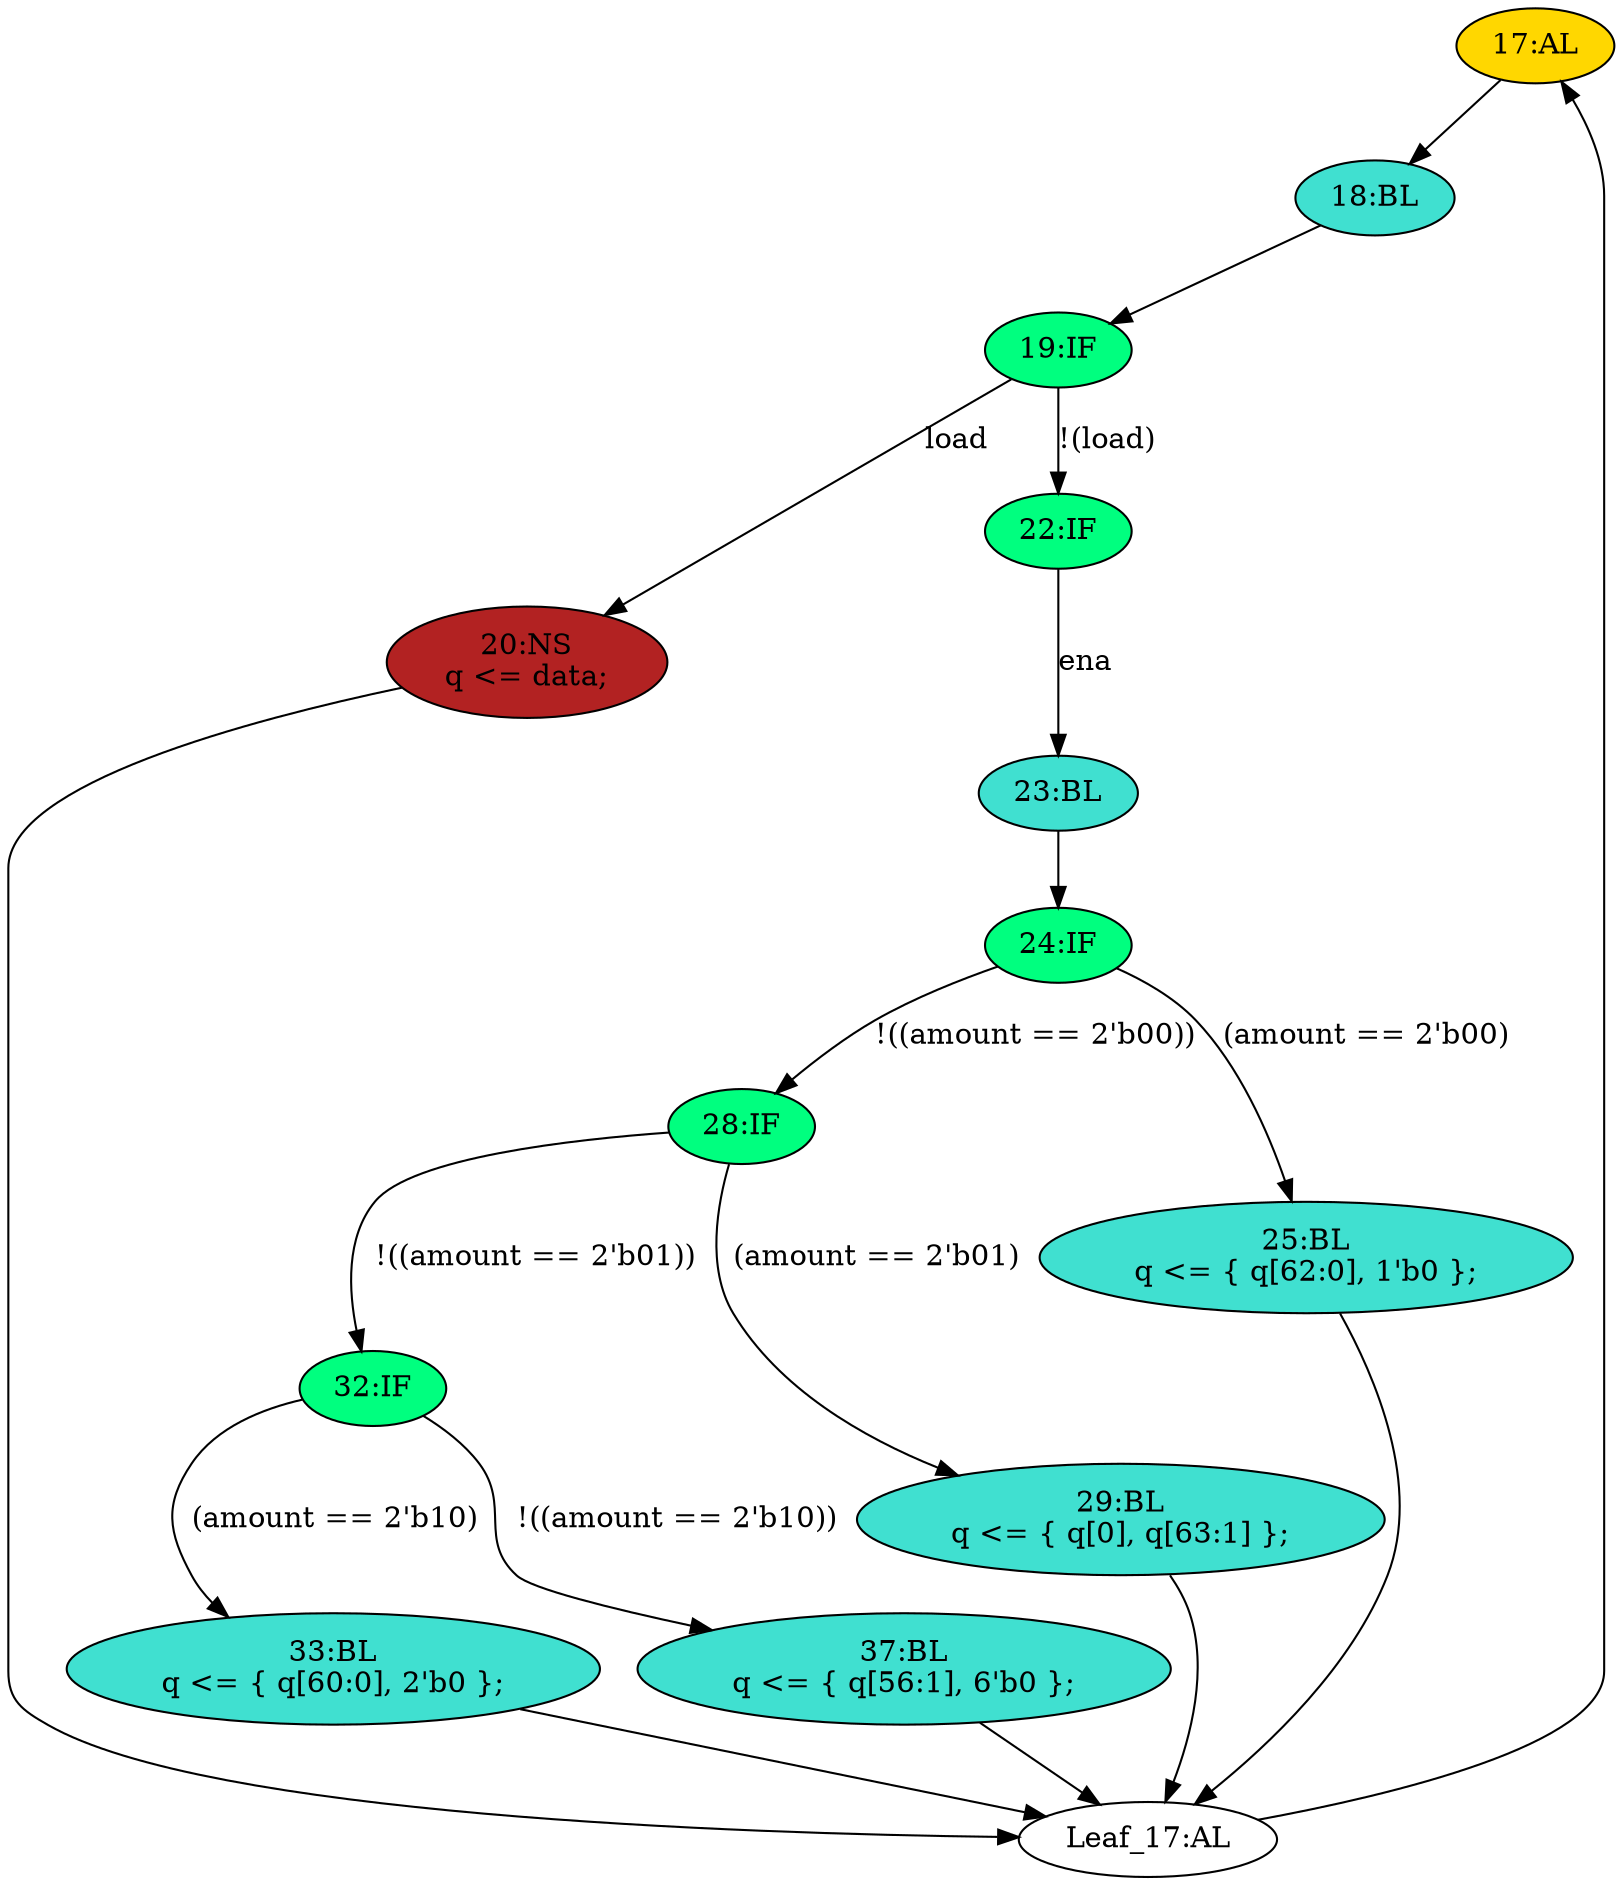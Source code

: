 strict digraph "compose( ,  )" {
	node [label="\N"];
	"17:AL"	[ast="<pyverilog.vparser.ast.Always object at 0x7f4ca87771d0>",
		clk_sens=True,
		fillcolor=gold,
		label="17:AL",
		sens="['clk']",
		statements="[]",
		style=filled,
		typ=Always,
		use_var="['load', 'ena', 'amount', 'data', 'q']"];
	"18:BL"	[ast="<pyverilog.vparser.ast.Block object at 0x7f4ca8763d10>",
		fillcolor=turquoise,
		label="18:BL",
		statements="[]",
		style=filled,
		typ=Block];
	"17:AL" -> "18:BL"	[cond="[]",
		lineno=None];
	"28:IF"	[ast="<pyverilog.vparser.ast.IfStatement object at 0x7f4ca87ea150>",
		fillcolor=springgreen,
		label="28:IF",
		statements="[]",
		style=filled,
		typ=IfStatement];
	"32:IF"	[ast="<pyverilog.vparser.ast.IfStatement object at 0x7f4ca83d8c10>",
		fillcolor=springgreen,
		label="32:IF",
		statements="[]",
		style=filled,
		typ=IfStatement];
	"28:IF" -> "32:IF"	[cond="['amount']",
		label="!((amount == 2'b01))",
		lineno=28];
	"29:BL"	[ast="<pyverilog.vparser.ast.Block object at 0x7f4ca8766d10>",
		fillcolor=turquoise,
		label="29:BL
q <= { q[0], q[63:1] };",
		statements="[<pyverilog.vparser.ast.NonblockingSubstitution object at 0x7f4ca8adee50>]",
		style=filled,
		typ=Block];
	"28:IF" -> "29:BL"	[cond="['amount']",
		label="(amount == 2'b01)",
		lineno=28];
	"19:IF"	[ast="<pyverilog.vparser.ast.IfStatement object at 0x7f4ca8763210>",
		fillcolor=springgreen,
		label="19:IF",
		statements="[]",
		style=filled,
		typ=IfStatement];
	"20:NS"	[ast="<pyverilog.vparser.ast.NonblockingSubstitution object at 0x7f4ca8763610>",
		fillcolor=firebrick,
		label="20:NS
q <= data;",
		statements="[<pyverilog.vparser.ast.NonblockingSubstitution object at 0x7f4ca8763610>]",
		style=filled,
		typ=NonblockingSubstitution];
	"19:IF" -> "20:NS"	[cond="['load']",
		label=load,
		lineno=19];
	"22:IF"	[ast="<pyverilog.vparser.ast.IfStatement object at 0x7f4ca870e550>",
		fillcolor=springgreen,
		label="22:IF",
		statements="[]",
		style=filled,
		typ=IfStatement];
	"19:IF" -> "22:IF"	[cond="['load']",
		label="!(load)",
		lineno=19];
	"18:BL" -> "19:IF"	[cond="[]",
		lineno=None];
	"Leaf_17:AL"	[def_var="['q']",
		label="Leaf_17:AL"];
	"20:NS" -> "Leaf_17:AL"	[cond="[]",
		lineno=None];
	"23:BL"	[ast="<pyverilog.vparser.ast.Block object at 0x7f4ca870e290>",
		fillcolor=turquoise,
		label="23:BL",
		statements="[]",
		style=filled,
		typ=Block];
	"22:IF" -> "23:BL"	[cond="['ena']",
		label=ena,
		lineno=22];
	"33:BL"	[ast="<pyverilog.vparser.ast.Block object at 0x7f4ca8786150>",
		fillcolor=turquoise,
		label="33:BL
q <= { q[60:0], 2'b0 };",
		statements="[<pyverilog.vparser.ast.NonblockingSubstitution object at 0x7f4ca83d8350>]",
		style=filled,
		typ=Block];
	"33:BL" -> "Leaf_17:AL"	[cond="[]",
		lineno=None];
	"32:IF" -> "33:BL"	[cond="['amount']",
		label="(amount == 2'b10)",
		lineno=32];
	"37:BL"	[ast="<pyverilog.vparser.ast.Block object at 0x7f4ca83d8dd0>",
		fillcolor=turquoise,
		label="37:BL
q <= { q[56:1], 6'b0 };",
		statements="[<pyverilog.vparser.ast.NonblockingSubstitution object at 0x7f4ca83d8d50>]",
		style=filled,
		typ=Block];
	"32:IF" -> "37:BL"	[cond="['amount']",
		label="!((amount == 2'b10))",
		lineno=32];
	"Leaf_17:AL" -> "17:AL";
	"25:BL"	[ast="<pyverilog.vparser.ast.Block object at 0x7f4ca8771450>",
		fillcolor=turquoise,
		label="25:BL
q <= { q[62:0], 1'b0 };",
		statements="[<pyverilog.vparser.ast.NonblockingSubstitution object at 0x7f4ca8766650>]",
		style=filled,
		typ=Block];
	"25:BL" -> "Leaf_17:AL"	[cond="[]",
		lineno=None];
	"24:IF"	[ast="<pyverilog.vparser.ast.IfStatement object at 0x7f4ca8766850>",
		fillcolor=springgreen,
		label="24:IF",
		statements="[]",
		style=filled,
		typ=IfStatement];
	"24:IF" -> "28:IF"	[cond="['amount']",
		label="!((amount == 2'b00))",
		lineno=24];
	"24:IF" -> "25:BL"	[cond="['amount']",
		label="(amount == 2'b00)",
		lineno=24];
	"29:BL" -> "Leaf_17:AL"	[cond="[]",
		lineno=None];
	"23:BL" -> "24:IF"	[cond="[]",
		lineno=None];
	"37:BL" -> "Leaf_17:AL"	[cond="[]",
		lineno=None];
}
